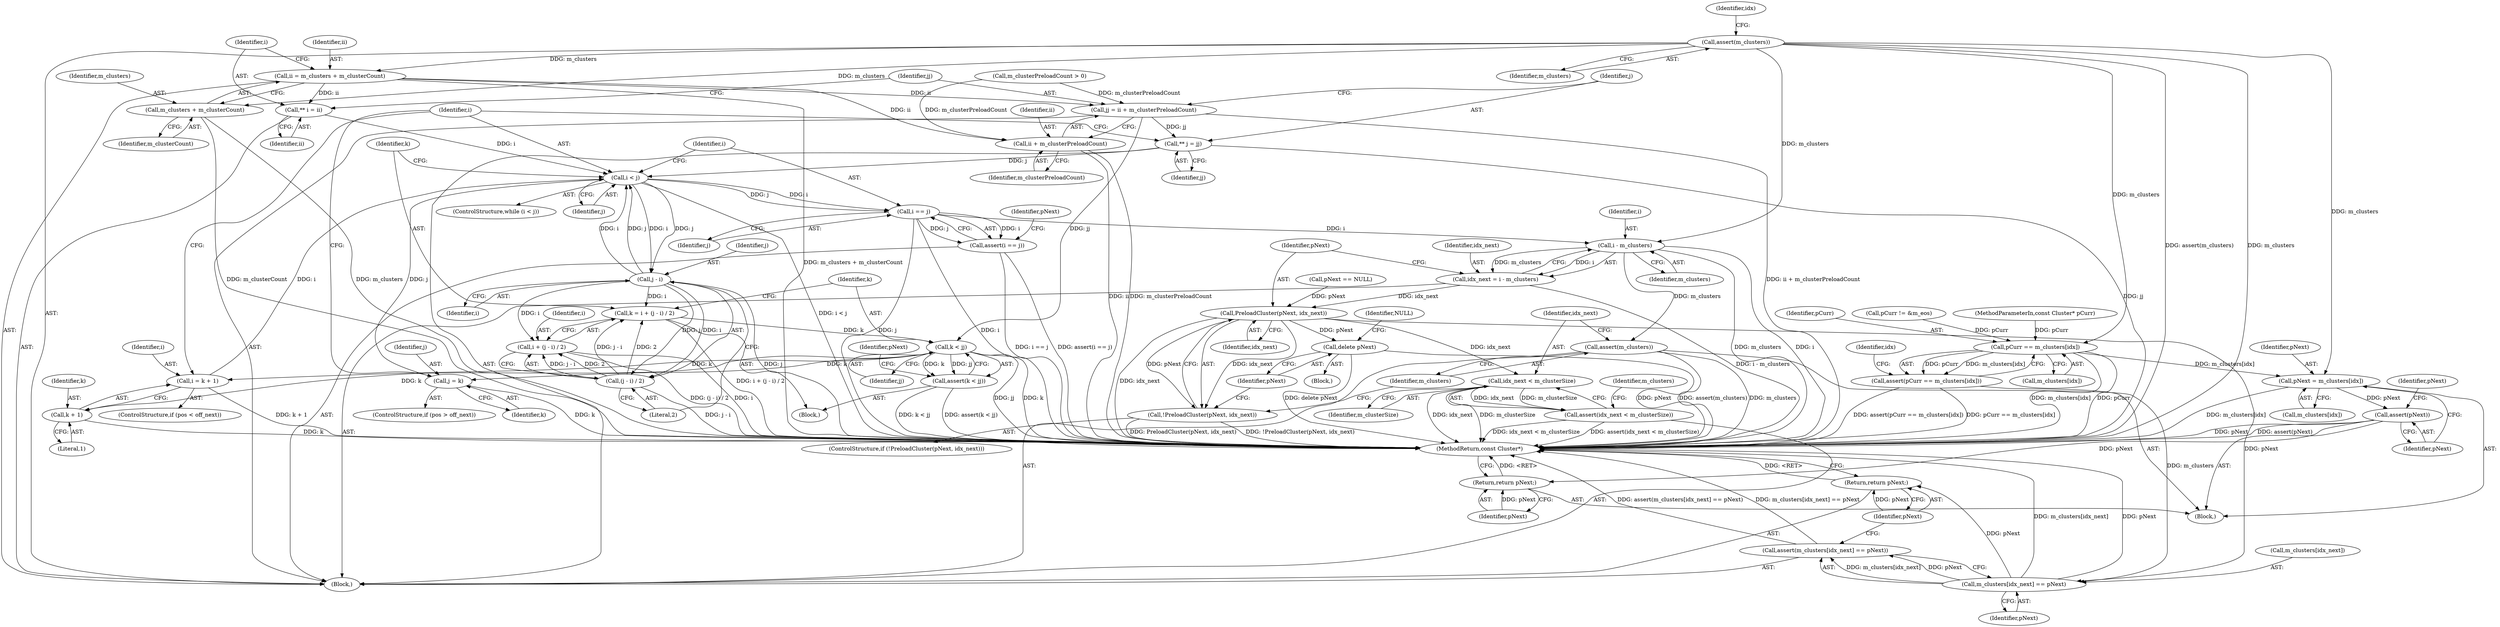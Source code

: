 digraph "0_Android_cc274e2abe8b2a6698a5c47d8aa4bb45f1f9538d_20@API" {
"1000134" [label="(Call,assert(m_clusters))"];
"1000156" [label="(Call,pCurr == m_clusters[idx])"];
"1000155" [label="(Call,assert(pCurr == m_clusters[idx]))"];
"1000170" [label="(Call,pNext = m_clusters[idx])"];
"1000175" [label="(Call,assert(pNext))"];
"1000189" [label="(Return,return pNext;)"];
"1000428" [label="(Call,ii = m_clusters + m_clusterCount)"];
"1000434" [label="(Call,** i = ii)"];
"1000447" [label="(Call,i < j)"];
"1000456" [label="(Call,j - i)"];
"1000451" [label="(Call,k = i + (j - i) / 2)"];
"1000461" [label="(Call,k < jj)"];
"1000460" [label="(Call,assert(k < jj))"];
"1000483" [label="(Call,i = k + 1)"];
"1000485" [label="(Call,k + 1)"];
"1000493" [label="(Call,j = k)"];
"1000453" [label="(Call,i + (j - i) / 2)"];
"1000455" [label="(Call,(j - i) / 2)"];
"1000500" [label="(Call,i == j)"];
"1000499" [label="(Call,assert(i == j))"];
"1000519" [label="(Call,i - m_clusters)"];
"1000517" [label="(Call,idx_next = i - m_clusters)"];
"1000524" [label="(Call,PreloadCluster(pNext, idx_next))"];
"1000523" [label="(Call,!PreloadCluster(pNext, idx_next))"];
"1000528" [label="(Call,delete pNext)"];
"1000535" [label="(Call,idx_next < m_clusterSize)"];
"1000534" [label="(Call,assert(idx_next < m_clusterSize))"];
"1000539" [label="(Call,m_clusters[idx_next] == pNext)"];
"1000538" [label="(Call,assert(m_clusters[idx_next] == pNext))"];
"1000544" [label="(Return,return pNext;)"];
"1000532" [label="(Call,assert(m_clusters))"];
"1000437" [label="(Call,jj = ii + m_clusterPreloadCount)"];
"1000443" [label="(Call,** j = jj)"];
"1000439" [label="(Call,ii + m_clusterPreloadCount)"];
"1000430" [label="(Call,m_clusters + m_clusterCount)"];
"1000528" [label="(Call,delete pNext)"];
"1000546" [label="(MethodReturn,const Cluster*)"];
"1000170" [label="(Call,pNext = m_clusters[idx])"];
"1000504" [label="(Identifier,pNext)"];
"1000180" [label="(Identifier,pNext)"];
"1000444" [label="(Identifier,j)"];
"1000436" [label="(Identifier,ii)"];
"1000517" [label="(Call,idx_next = i - m_clusters)"];
"1000533" [label="(Identifier,m_clusters)"];
"1000519" [label="(Call,i - m_clusters)"];
"1000176" [label="(Identifier,pNext)"];
"1000146" [label="(Block,)"];
"1000536" [label="(Identifier,idx_next)"];
"1000190" [label="(Identifier,pNext)"];
"1000523" [label="(Call,!PreloadCluster(pNext, idx_next))"];
"1000428" [label="(Call,ii = m_clusters + m_clusterCount)"];
"1000126" [label="(Block,)"];
"1000511" [label="(Call,pNext == NULL)"];
"1000445" [label="(Identifier,jj)"];
"1000527" [label="(Block,)"];
"1000451" [label="(Call,k = i + (j - i) / 2)"];
"1000479" [label="(ControlStructure,if (pos < off_next))"];
"1000429" [label="(Identifier,ii)"];
"1000524" [label="(Call,PreloadCluster(pNext, idx_next))"];
"1000521" [label="(Identifier,m_clusters)"];
"1000543" [label="(Identifier,pNext)"];
"1000485" [label="(Call,k + 1)"];
"1000448" [label="(Identifier,i)"];
"1000461" [label="(Call,k < jj)"];
"1000495" [label="(Identifier,k)"];
"1000537" [label="(Identifier,m_clusterSize)"];
"1000443" [label="(Call,** j = jj)"];
"1000453" [label="(Call,i + (j - i) / 2)"];
"1000463" [label="(Identifier,jj)"];
"1000431" [label="(Identifier,m_clusters)"];
"1000430" [label="(Call,m_clusters + m_clusterCount)"];
"1000156" [label="(Call,pCurr == m_clusters[idx])"];
"1000435" [label="(Identifier,i)"];
"1000486" [label="(Identifier,k)"];
"1000456" [label="(Call,j - i)"];
"1000172" [label="(Call,m_clusters[idx])"];
"1000522" [label="(ControlStructure,if (!PreloadCluster(pNext, idx_next)))"];
"1000441" [label="(Identifier,m_clusterPreloadCount)"];
"1000540" [label="(Call,m_clusters[idx_next])"];
"1000544" [label="(Return,return pNext;)"];
"1000440" [label="(Identifier,ii)"];
"1000541" [label="(Identifier,m_clusters)"];
"1000192" [label="(Call,m_clusterPreloadCount > 0)"];
"1000459" [label="(Literal,2)"];
"1000545" [label="(Identifier,pNext)"];
"1000501" [label="(Identifier,i)"];
"1000531" [label="(Identifier,NULL)"];
"1000520" [label="(Identifier,i)"];
"1000499" [label="(Call,assert(i == j))"];
"1000171" [label="(Identifier,pNext)"];
"1000175" [label="(Call,assert(pNext))"];
"1000125" [label="(MethodParameterIn,const Cluster* pCurr)"];
"1000493" [label="(Call,j = k)"];
"1000439" [label="(Call,ii + m_clusterPreloadCount)"];
"1000539" [label="(Call,m_clusters[idx_next] == pNext)"];
"1000538" [label="(Call,assert(m_clusters[idx_next] == pNext))"];
"1000534" [label="(Call,assert(idx_next < m_clusterSize))"];
"1000487" [label="(Literal,1)"];
"1000532" [label="(Call,assert(m_clusters))"];
"1000434" [label="(Call,** i = ii)"];
"1000189" [label="(Return,return pNext;)"];
"1000454" [label="(Identifier,i)"];
"1000162" [label="(Identifier,idx)"];
"1000437" [label="(Call,jj = ii + m_clusterPreloadCount)"];
"1000484" [label="(Identifier,i)"];
"1000455" [label="(Call,(j - i) / 2)"];
"1000460" [label="(Call,assert(k < jj))"];
"1000450" [label="(Block,)"];
"1000458" [label="(Identifier,i)"];
"1000526" [label="(Identifier,idx_next)"];
"1000135" [label="(Identifier,m_clusters)"];
"1000489" [label="(ControlStructure,if (pos > off_next))"];
"1000438" [label="(Identifier,jj)"];
"1000138" [label="(Identifier,idx)"];
"1000535" [label="(Call,idx_next < m_clusterSize)"];
"1000494" [label="(Identifier,j)"];
"1000155" [label="(Call,assert(pCurr == m_clusters[idx]))"];
"1000446" [label="(ControlStructure,while (i < j))"];
"1000465" [label="(Identifier,pNext)"];
"1000157" [label="(Identifier,pCurr)"];
"1000483" [label="(Call,i = k + 1)"];
"1000462" [label="(Identifier,k)"];
"1000529" [label="(Identifier,pNext)"];
"1000158" [label="(Call,m_clusters[idx])"];
"1000457" [label="(Identifier,j)"];
"1000525" [label="(Identifier,pNext)"];
"1000502" [label="(Identifier,j)"];
"1000452" [label="(Identifier,k)"];
"1000130" [label="(Call,pCurr != &m_eos)"];
"1000447" [label="(Call,i < j)"];
"1000518" [label="(Identifier,idx_next)"];
"1000134" [label="(Call,assert(m_clusters))"];
"1000432" [label="(Identifier,m_clusterCount)"];
"1000500" [label="(Call,i == j)"];
"1000449" [label="(Identifier,j)"];
"1000134" -> "1000126"  [label="AST: "];
"1000134" -> "1000135"  [label="CFG: "];
"1000135" -> "1000134"  [label="AST: "];
"1000138" -> "1000134"  [label="CFG: "];
"1000134" -> "1000546"  [label="DDG: assert(m_clusters)"];
"1000134" -> "1000546"  [label="DDG: m_clusters"];
"1000134" -> "1000156"  [label="DDG: m_clusters"];
"1000134" -> "1000170"  [label="DDG: m_clusters"];
"1000134" -> "1000428"  [label="DDG: m_clusters"];
"1000134" -> "1000430"  [label="DDG: m_clusters"];
"1000134" -> "1000519"  [label="DDG: m_clusters"];
"1000156" -> "1000155"  [label="AST: "];
"1000156" -> "1000158"  [label="CFG: "];
"1000157" -> "1000156"  [label="AST: "];
"1000158" -> "1000156"  [label="AST: "];
"1000155" -> "1000156"  [label="CFG: "];
"1000156" -> "1000546"  [label="DDG: pCurr"];
"1000156" -> "1000546"  [label="DDG: m_clusters[idx]"];
"1000156" -> "1000155"  [label="DDG: pCurr"];
"1000156" -> "1000155"  [label="DDG: m_clusters[idx]"];
"1000130" -> "1000156"  [label="DDG: pCurr"];
"1000125" -> "1000156"  [label="DDG: pCurr"];
"1000156" -> "1000170"  [label="DDG: m_clusters[idx]"];
"1000155" -> "1000146"  [label="AST: "];
"1000162" -> "1000155"  [label="CFG: "];
"1000155" -> "1000546"  [label="DDG: assert(pCurr == m_clusters[idx])"];
"1000155" -> "1000546"  [label="DDG: pCurr == m_clusters[idx]"];
"1000170" -> "1000146"  [label="AST: "];
"1000170" -> "1000172"  [label="CFG: "];
"1000171" -> "1000170"  [label="AST: "];
"1000172" -> "1000170"  [label="AST: "];
"1000176" -> "1000170"  [label="CFG: "];
"1000170" -> "1000546"  [label="DDG: m_clusters[idx]"];
"1000170" -> "1000175"  [label="DDG: pNext"];
"1000175" -> "1000146"  [label="AST: "];
"1000175" -> "1000176"  [label="CFG: "];
"1000176" -> "1000175"  [label="AST: "];
"1000180" -> "1000175"  [label="CFG: "];
"1000175" -> "1000546"  [label="DDG: pNext"];
"1000175" -> "1000546"  [label="DDG: assert(pNext)"];
"1000175" -> "1000189"  [label="DDG: pNext"];
"1000189" -> "1000146"  [label="AST: "];
"1000189" -> "1000190"  [label="CFG: "];
"1000190" -> "1000189"  [label="AST: "];
"1000546" -> "1000189"  [label="CFG: "];
"1000189" -> "1000546"  [label="DDG: <RET>"];
"1000190" -> "1000189"  [label="DDG: pNext"];
"1000428" -> "1000126"  [label="AST: "];
"1000428" -> "1000430"  [label="CFG: "];
"1000429" -> "1000428"  [label="AST: "];
"1000430" -> "1000428"  [label="AST: "];
"1000435" -> "1000428"  [label="CFG: "];
"1000428" -> "1000546"  [label="DDG: m_clusters + m_clusterCount"];
"1000428" -> "1000434"  [label="DDG: ii"];
"1000428" -> "1000437"  [label="DDG: ii"];
"1000428" -> "1000439"  [label="DDG: ii"];
"1000434" -> "1000126"  [label="AST: "];
"1000434" -> "1000436"  [label="CFG: "];
"1000435" -> "1000434"  [label="AST: "];
"1000436" -> "1000434"  [label="AST: "];
"1000438" -> "1000434"  [label="CFG: "];
"1000434" -> "1000447"  [label="DDG: i"];
"1000447" -> "1000446"  [label="AST: "];
"1000447" -> "1000449"  [label="CFG: "];
"1000448" -> "1000447"  [label="AST: "];
"1000449" -> "1000447"  [label="AST: "];
"1000452" -> "1000447"  [label="CFG: "];
"1000501" -> "1000447"  [label="CFG: "];
"1000447" -> "1000546"  [label="DDG: i < j"];
"1000483" -> "1000447"  [label="DDG: i"];
"1000456" -> "1000447"  [label="DDG: i"];
"1000456" -> "1000447"  [label="DDG: j"];
"1000493" -> "1000447"  [label="DDG: j"];
"1000443" -> "1000447"  [label="DDG: j"];
"1000447" -> "1000456"  [label="DDG: j"];
"1000447" -> "1000456"  [label="DDG: i"];
"1000447" -> "1000500"  [label="DDG: i"];
"1000447" -> "1000500"  [label="DDG: j"];
"1000456" -> "1000455"  [label="AST: "];
"1000456" -> "1000458"  [label="CFG: "];
"1000457" -> "1000456"  [label="AST: "];
"1000458" -> "1000456"  [label="AST: "];
"1000459" -> "1000456"  [label="CFG: "];
"1000456" -> "1000546"  [label="DDG: j"];
"1000456" -> "1000451"  [label="DDG: i"];
"1000456" -> "1000453"  [label="DDG: i"];
"1000456" -> "1000455"  [label="DDG: j"];
"1000456" -> "1000455"  [label="DDG: i"];
"1000451" -> "1000450"  [label="AST: "];
"1000451" -> "1000453"  [label="CFG: "];
"1000452" -> "1000451"  [label="AST: "];
"1000453" -> "1000451"  [label="AST: "];
"1000462" -> "1000451"  [label="CFG: "];
"1000451" -> "1000546"  [label="DDG: i + (j - i) / 2"];
"1000455" -> "1000451"  [label="DDG: j - i"];
"1000455" -> "1000451"  [label="DDG: 2"];
"1000451" -> "1000461"  [label="DDG: k"];
"1000461" -> "1000460"  [label="AST: "];
"1000461" -> "1000463"  [label="CFG: "];
"1000462" -> "1000461"  [label="AST: "];
"1000463" -> "1000461"  [label="AST: "];
"1000460" -> "1000461"  [label="CFG: "];
"1000461" -> "1000546"  [label="DDG: jj"];
"1000461" -> "1000546"  [label="DDG: k"];
"1000461" -> "1000460"  [label="DDG: k"];
"1000461" -> "1000460"  [label="DDG: jj"];
"1000437" -> "1000461"  [label="DDG: jj"];
"1000461" -> "1000483"  [label="DDG: k"];
"1000461" -> "1000485"  [label="DDG: k"];
"1000461" -> "1000493"  [label="DDG: k"];
"1000460" -> "1000450"  [label="AST: "];
"1000465" -> "1000460"  [label="CFG: "];
"1000460" -> "1000546"  [label="DDG: k < jj"];
"1000460" -> "1000546"  [label="DDG: assert(k < jj)"];
"1000483" -> "1000479"  [label="AST: "];
"1000483" -> "1000485"  [label="CFG: "];
"1000484" -> "1000483"  [label="AST: "];
"1000485" -> "1000483"  [label="AST: "];
"1000448" -> "1000483"  [label="CFG: "];
"1000483" -> "1000546"  [label="DDG: k + 1"];
"1000485" -> "1000487"  [label="CFG: "];
"1000486" -> "1000485"  [label="AST: "];
"1000487" -> "1000485"  [label="AST: "];
"1000485" -> "1000546"  [label="DDG: k"];
"1000493" -> "1000489"  [label="AST: "];
"1000493" -> "1000495"  [label="CFG: "];
"1000494" -> "1000493"  [label="AST: "];
"1000495" -> "1000493"  [label="AST: "];
"1000448" -> "1000493"  [label="CFG: "];
"1000493" -> "1000546"  [label="DDG: k"];
"1000453" -> "1000455"  [label="CFG: "];
"1000454" -> "1000453"  [label="AST: "];
"1000455" -> "1000453"  [label="AST: "];
"1000453" -> "1000546"  [label="DDG: (j - i) / 2"];
"1000453" -> "1000546"  [label="DDG: i"];
"1000455" -> "1000453"  [label="DDG: j - i"];
"1000455" -> "1000453"  [label="DDG: 2"];
"1000455" -> "1000459"  [label="CFG: "];
"1000459" -> "1000455"  [label="AST: "];
"1000455" -> "1000546"  [label="DDG: j - i"];
"1000500" -> "1000499"  [label="AST: "];
"1000500" -> "1000502"  [label="CFG: "];
"1000501" -> "1000500"  [label="AST: "];
"1000502" -> "1000500"  [label="AST: "];
"1000499" -> "1000500"  [label="CFG: "];
"1000500" -> "1000546"  [label="DDG: j"];
"1000500" -> "1000546"  [label="DDG: i"];
"1000500" -> "1000499"  [label="DDG: i"];
"1000500" -> "1000499"  [label="DDG: j"];
"1000500" -> "1000519"  [label="DDG: i"];
"1000499" -> "1000126"  [label="AST: "];
"1000504" -> "1000499"  [label="CFG: "];
"1000499" -> "1000546"  [label="DDG: assert(i == j)"];
"1000499" -> "1000546"  [label="DDG: i == j"];
"1000519" -> "1000517"  [label="AST: "];
"1000519" -> "1000521"  [label="CFG: "];
"1000520" -> "1000519"  [label="AST: "];
"1000521" -> "1000519"  [label="AST: "];
"1000517" -> "1000519"  [label="CFG: "];
"1000519" -> "1000546"  [label="DDG: i"];
"1000519" -> "1000546"  [label="DDG: m_clusters"];
"1000519" -> "1000517"  [label="DDG: i"];
"1000519" -> "1000517"  [label="DDG: m_clusters"];
"1000519" -> "1000532"  [label="DDG: m_clusters"];
"1000517" -> "1000126"  [label="AST: "];
"1000518" -> "1000517"  [label="AST: "];
"1000525" -> "1000517"  [label="CFG: "];
"1000517" -> "1000546"  [label="DDG: i - m_clusters"];
"1000517" -> "1000524"  [label="DDG: idx_next"];
"1000524" -> "1000523"  [label="AST: "];
"1000524" -> "1000526"  [label="CFG: "];
"1000525" -> "1000524"  [label="AST: "];
"1000526" -> "1000524"  [label="AST: "];
"1000523" -> "1000524"  [label="CFG: "];
"1000524" -> "1000546"  [label="DDG: idx_next"];
"1000524" -> "1000523"  [label="DDG: pNext"];
"1000524" -> "1000523"  [label="DDG: idx_next"];
"1000511" -> "1000524"  [label="DDG: pNext"];
"1000524" -> "1000528"  [label="DDG: pNext"];
"1000524" -> "1000535"  [label="DDG: idx_next"];
"1000524" -> "1000539"  [label="DDG: pNext"];
"1000523" -> "1000522"  [label="AST: "];
"1000529" -> "1000523"  [label="CFG: "];
"1000533" -> "1000523"  [label="CFG: "];
"1000523" -> "1000546"  [label="DDG: PreloadCluster(pNext, idx_next)"];
"1000523" -> "1000546"  [label="DDG: !PreloadCluster(pNext, idx_next)"];
"1000528" -> "1000527"  [label="AST: "];
"1000528" -> "1000529"  [label="CFG: "];
"1000529" -> "1000528"  [label="AST: "];
"1000531" -> "1000528"  [label="CFG: "];
"1000528" -> "1000546"  [label="DDG: delete pNext"];
"1000528" -> "1000546"  [label="DDG: pNext"];
"1000535" -> "1000534"  [label="AST: "];
"1000535" -> "1000537"  [label="CFG: "];
"1000536" -> "1000535"  [label="AST: "];
"1000537" -> "1000535"  [label="AST: "];
"1000534" -> "1000535"  [label="CFG: "];
"1000535" -> "1000546"  [label="DDG: idx_next"];
"1000535" -> "1000546"  [label="DDG: m_clusterSize"];
"1000535" -> "1000534"  [label="DDG: idx_next"];
"1000535" -> "1000534"  [label="DDG: m_clusterSize"];
"1000534" -> "1000126"  [label="AST: "];
"1000541" -> "1000534"  [label="CFG: "];
"1000534" -> "1000546"  [label="DDG: assert(idx_next < m_clusterSize)"];
"1000534" -> "1000546"  [label="DDG: idx_next < m_clusterSize"];
"1000539" -> "1000538"  [label="AST: "];
"1000539" -> "1000543"  [label="CFG: "];
"1000540" -> "1000539"  [label="AST: "];
"1000543" -> "1000539"  [label="AST: "];
"1000538" -> "1000539"  [label="CFG: "];
"1000539" -> "1000546"  [label="DDG: m_clusters[idx_next]"];
"1000539" -> "1000546"  [label="DDG: pNext"];
"1000539" -> "1000538"  [label="DDG: m_clusters[idx_next]"];
"1000539" -> "1000538"  [label="DDG: pNext"];
"1000532" -> "1000539"  [label="DDG: m_clusters"];
"1000539" -> "1000544"  [label="DDG: pNext"];
"1000538" -> "1000126"  [label="AST: "];
"1000545" -> "1000538"  [label="CFG: "];
"1000538" -> "1000546"  [label="DDG: m_clusters[idx_next] == pNext"];
"1000538" -> "1000546"  [label="DDG: assert(m_clusters[idx_next] == pNext)"];
"1000544" -> "1000126"  [label="AST: "];
"1000544" -> "1000545"  [label="CFG: "];
"1000545" -> "1000544"  [label="AST: "];
"1000546" -> "1000544"  [label="CFG: "];
"1000544" -> "1000546"  [label="DDG: <RET>"];
"1000545" -> "1000544"  [label="DDG: pNext"];
"1000532" -> "1000126"  [label="AST: "];
"1000532" -> "1000533"  [label="CFG: "];
"1000533" -> "1000532"  [label="AST: "];
"1000536" -> "1000532"  [label="CFG: "];
"1000532" -> "1000546"  [label="DDG: m_clusters"];
"1000532" -> "1000546"  [label="DDG: assert(m_clusters)"];
"1000437" -> "1000126"  [label="AST: "];
"1000437" -> "1000439"  [label="CFG: "];
"1000438" -> "1000437"  [label="AST: "];
"1000439" -> "1000437"  [label="AST: "];
"1000444" -> "1000437"  [label="CFG: "];
"1000437" -> "1000546"  [label="DDG: ii + m_clusterPreloadCount"];
"1000192" -> "1000437"  [label="DDG: m_clusterPreloadCount"];
"1000437" -> "1000443"  [label="DDG: jj"];
"1000443" -> "1000126"  [label="AST: "];
"1000443" -> "1000445"  [label="CFG: "];
"1000444" -> "1000443"  [label="AST: "];
"1000445" -> "1000443"  [label="AST: "];
"1000448" -> "1000443"  [label="CFG: "];
"1000443" -> "1000546"  [label="DDG: jj"];
"1000439" -> "1000441"  [label="CFG: "];
"1000440" -> "1000439"  [label="AST: "];
"1000441" -> "1000439"  [label="AST: "];
"1000439" -> "1000546"  [label="DDG: ii"];
"1000439" -> "1000546"  [label="DDG: m_clusterPreloadCount"];
"1000192" -> "1000439"  [label="DDG: m_clusterPreloadCount"];
"1000430" -> "1000432"  [label="CFG: "];
"1000431" -> "1000430"  [label="AST: "];
"1000432" -> "1000430"  [label="AST: "];
"1000430" -> "1000546"  [label="DDG: m_clusterCount"];
"1000430" -> "1000546"  [label="DDG: m_clusters"];
}
